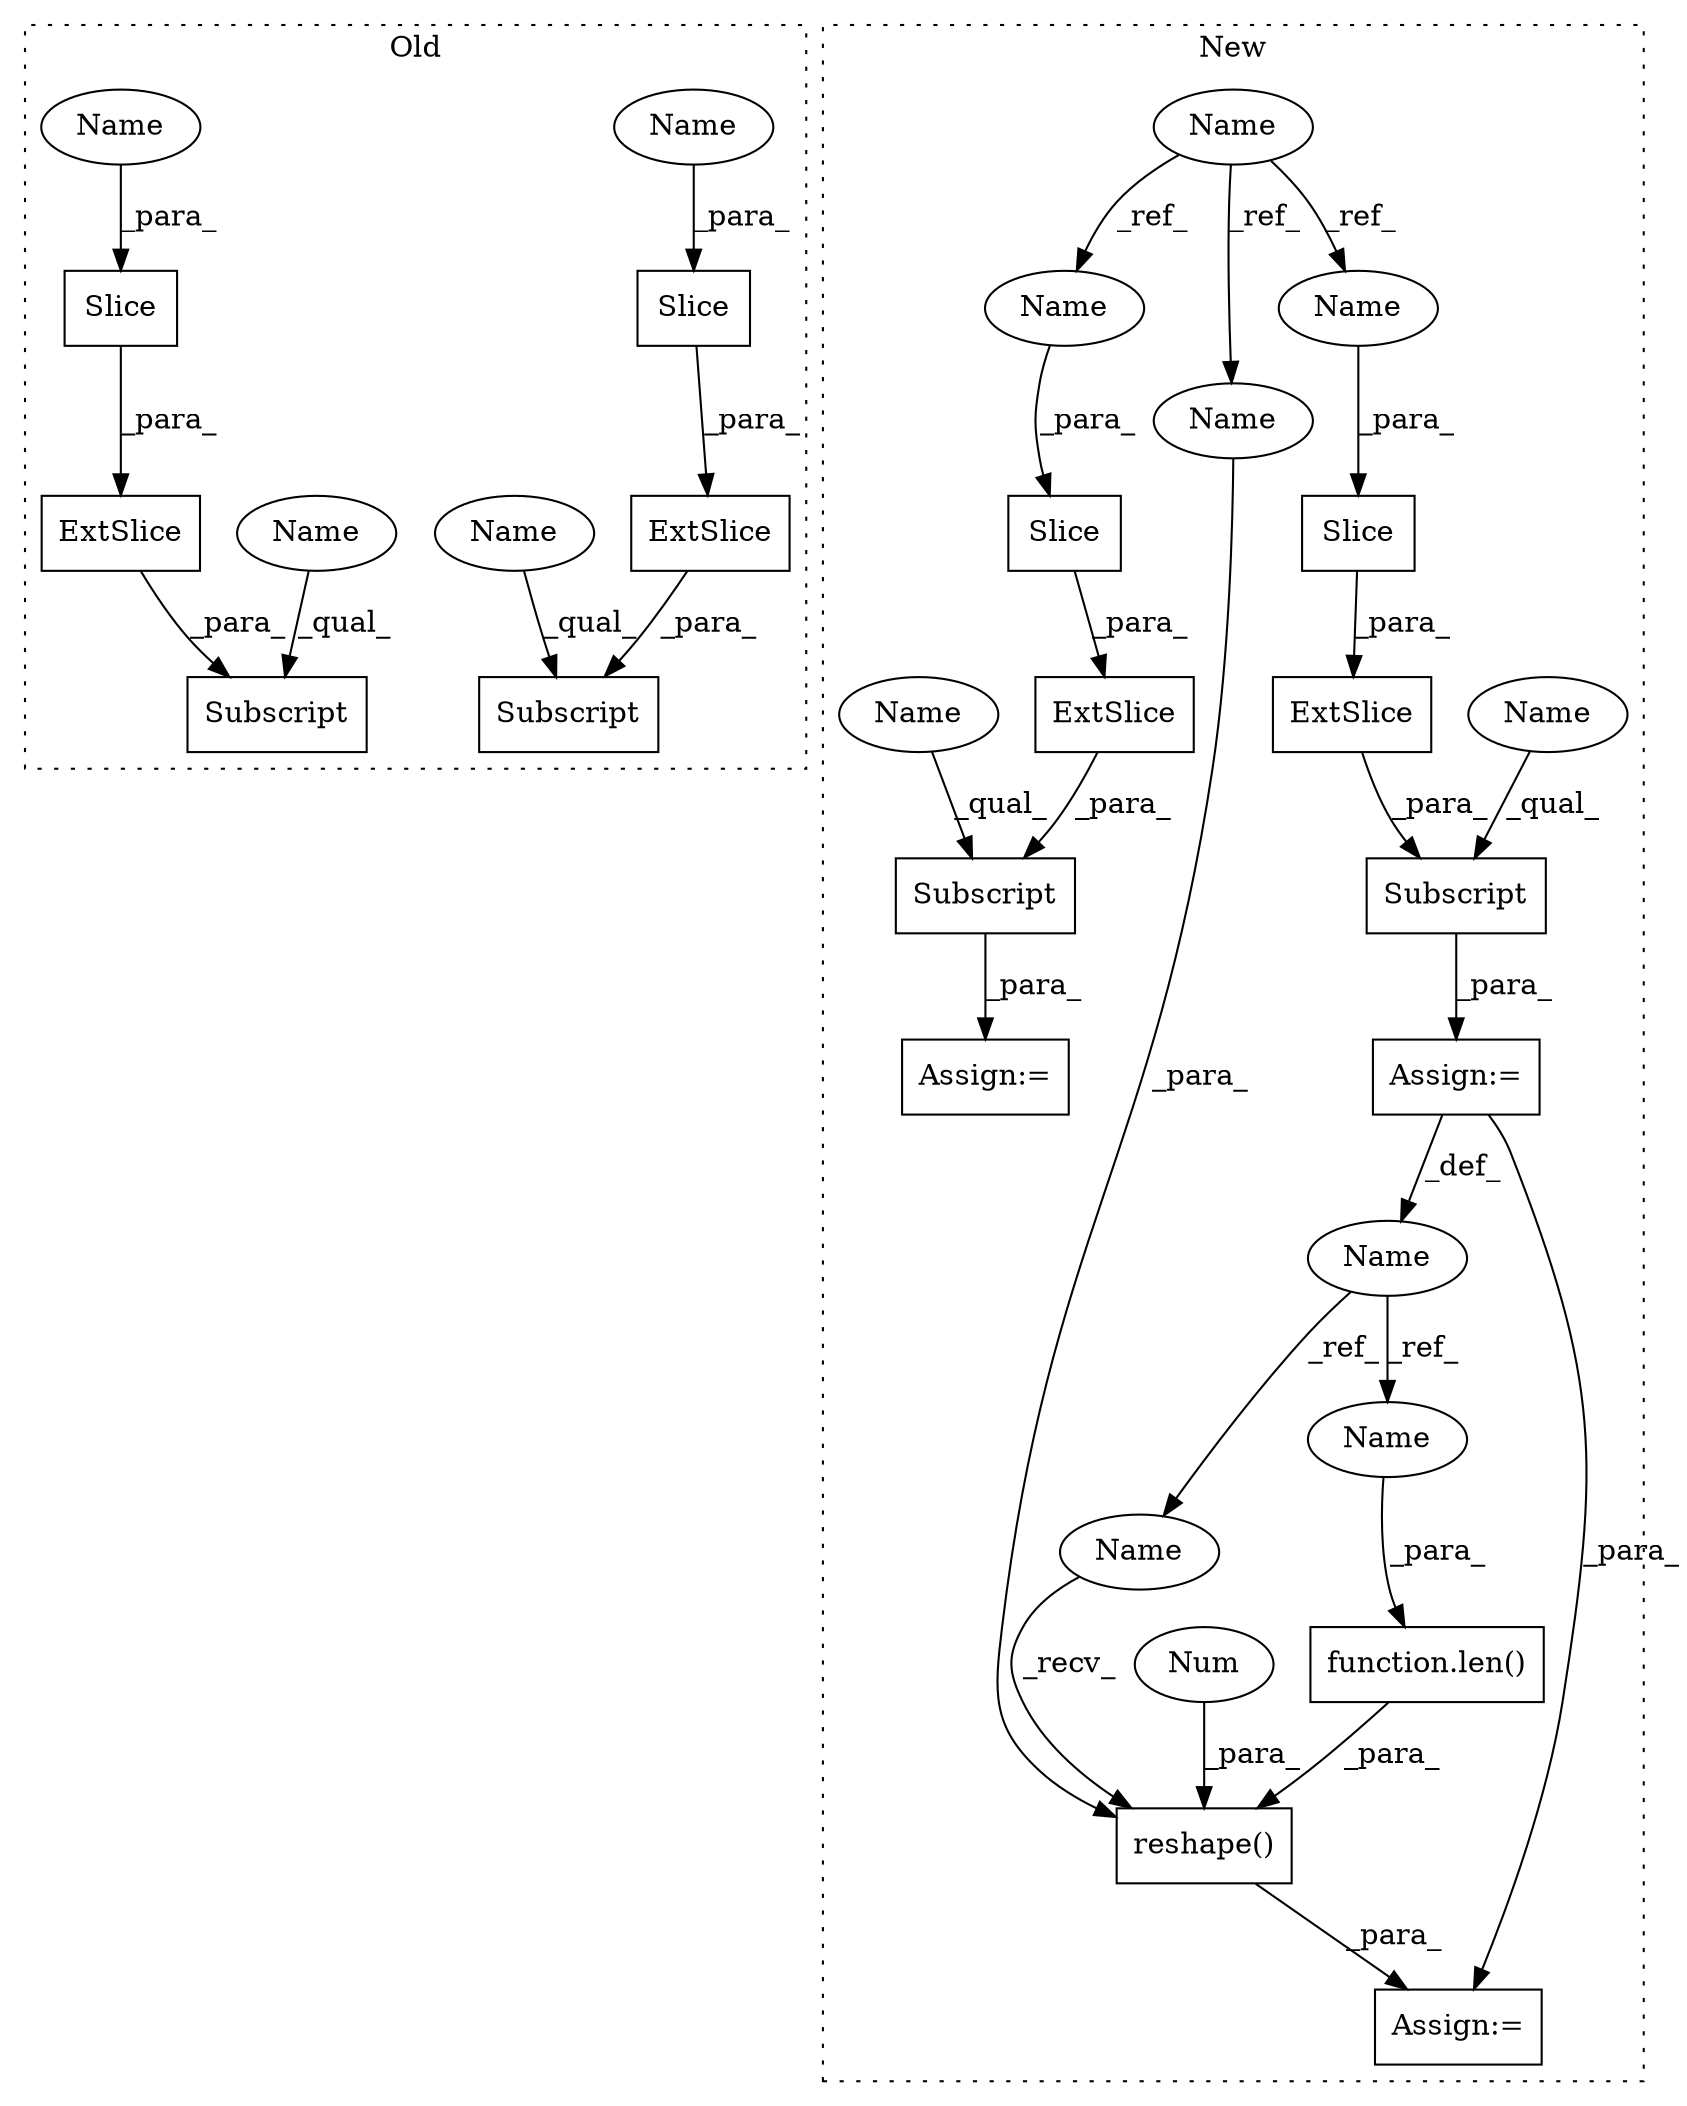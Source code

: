 digraph G {
subgraph cluster0 {
1 [label="Slice" a="80" s="3544" l="1" shape="box"];
4 [label="Subscript" a="63" s="3535,0" l="20,0" shape="box"];
5 [label="ExtSlice" a="85" s="3535" l="5" shape="box"];
9 [label="Subscript" a="63" s="3447,0" l="20,0" shape="box"];
14 [label="ExtSlice" a="85" s="3447" l="5" shape="box"];
20 [label="Slice" a="80" s="3456" l="9" shape="box"];
28 [label="Name" a="87" s="3456" l="9" shape="ellipse"];
29 [label="Name" a="87" s="3545" l="9" shape="ellipse"];
30 [label="Name" a="87" s="3447" l="5" shape="ellipse"];
31 [label="Name" a="87" s="3535" l="5" shape="ellipse"];
label = "Old";
style="dotted";
}
subgraph cluster1 {
2 [label="ExtSlice" a="85" s="4012" l="5" shape="box"];
3 [label="Subscript" a="63" s="4012,0" l="24,0" shape="box"];
6 [label="Slice" a="80" s="4021" l="1" shape="box"];
7 [label="Name" a="87" s="3919" l="13" shape="ellipse"];
8 [label="reshape()" a="75" s="4112,4171" l="23,1" shape="box"];
10 [label="Subscript" a="63" s="4062,0" l="24,0" shape="box"];
11 [label="Name" a="87" s="4045" l="14" shape="ellipse"];
12 [label="function.len()" a="75" s="4135,4153" l="4,1" shape="box"];
13 [label="ExtSlice" a="85" s="4062" l="5" shape="box"];
15 [label="Num" a="76" s="4169" l="2" shape="ellipse"];
16 [label="Assign:=" a="68" s="4109" l="3" shape="box"];
17 [label="Assign:=" a="68" s="4009" l="3" shape="box"];
18 [label="Assign:=" a="68" s="4059" l="3" shape="box"];
19 [label="Slice" a="80" s="4071" l="13" shape="box"];
21 [label="Name" a="87" s="4112" l="14" shape="ellipse"];
22 [label="Name" a="87" s="4139" l="14" shape="ellipse"];
23 [label="Name" a="87" s="4012" l="5" shape="ellipse"];
24 [label="Name" a="87" s="4062" l="5" shape="ellipse"];
25 [label="Name" a="87" s="4022" l="13" shape="ellipse"];
26 [label="Name" a="87" s="4155" l="13" shape="ellipse"];
27 [label="Name" a="87" s="4071" l="13" shape="ellipse"];
label = "New";
style="dotted";
}
1 -> 5 [label="_para_"];
2 -> 3 [label="_para_"];
3 -> 17 [label="_para_"];
5 -> 4 [label="_para_"];
6 -> 2 [label="_para_"];
7 -> 26 [label="_ref_"];
7 -> 27 [label="_ref_"];
7 -> 25 [label="_ref_"];
8 -> 16 [label="_para_"];
10 -> 18 [label="_para_"];
11 -> 22 [label="_ref_"];
11 -> 21 [label="_ref_"];
12 -> 8 [label="_para_"];
13 -> 10 [label="_para_"];
14 -> 9 [label="_para_"];
15 -> 8 [label="_para_"];
18 -> 11 [label="_def_"];
18 -> 16 [label="_para_"];
19 -> 13 [label="_para_"];
20 -> 14 [label="_para_"];
21 -> 8 [label="_recv_"];
22 -> 12 [label="_para_"];
23 -> 3 [label="_qual_"];
24 -> 10 [label="_qual_"];
25 -> 6 [label="_para_"];
26 -> 8 [label="_para_"];
27 -> 19 [label="_para_"];
28 -> 20 [label="_para_"];
29 -> 1 [label="_para_"];
30 -> 9 [label="_qual_"];
31 -> 4 [label="_qual_"];
}